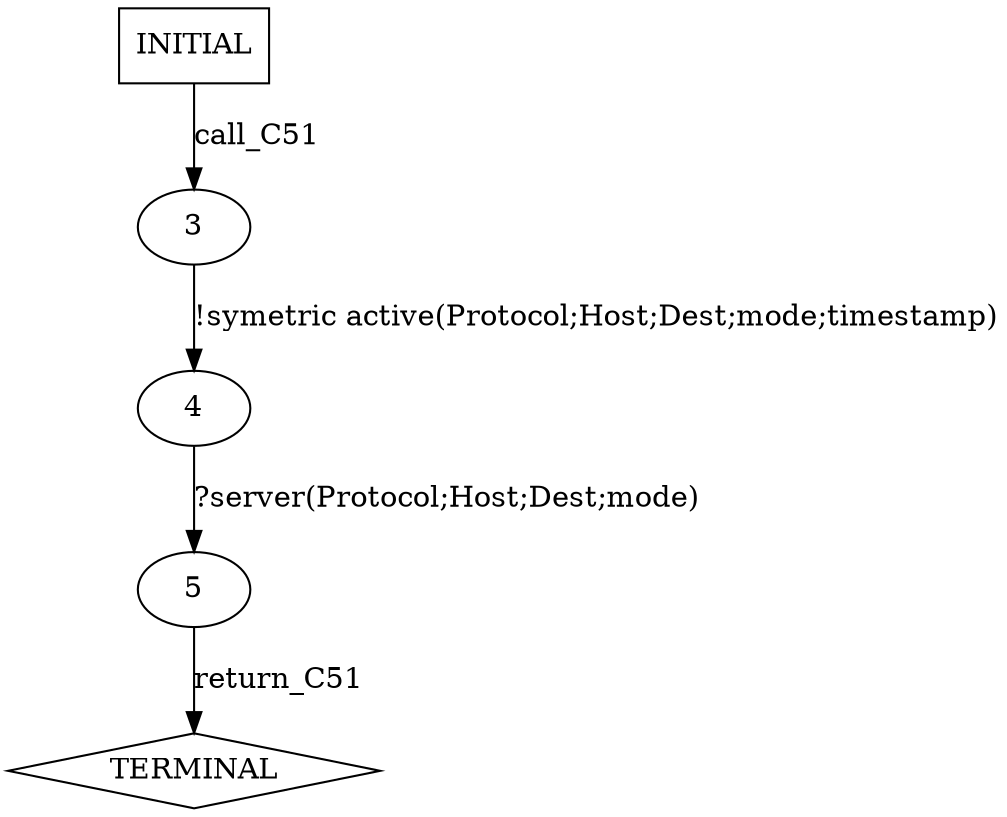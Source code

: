 digraph G {
  0 [label="INITIAL",shape=box];
  1 [label="TERMINAL",shape=diamond];
  3 [label="3"];
  4 [label="4"];
  5 [label="5"];
0->3  [label="call_C51"];
3->4 [label="!symetric active(Protocol;Host;Dest;mode;timestamp)"];
4->5 [label="?server(Protocol;Host;Dest;mode)"];
5->1  [label="return_C51"];
}
